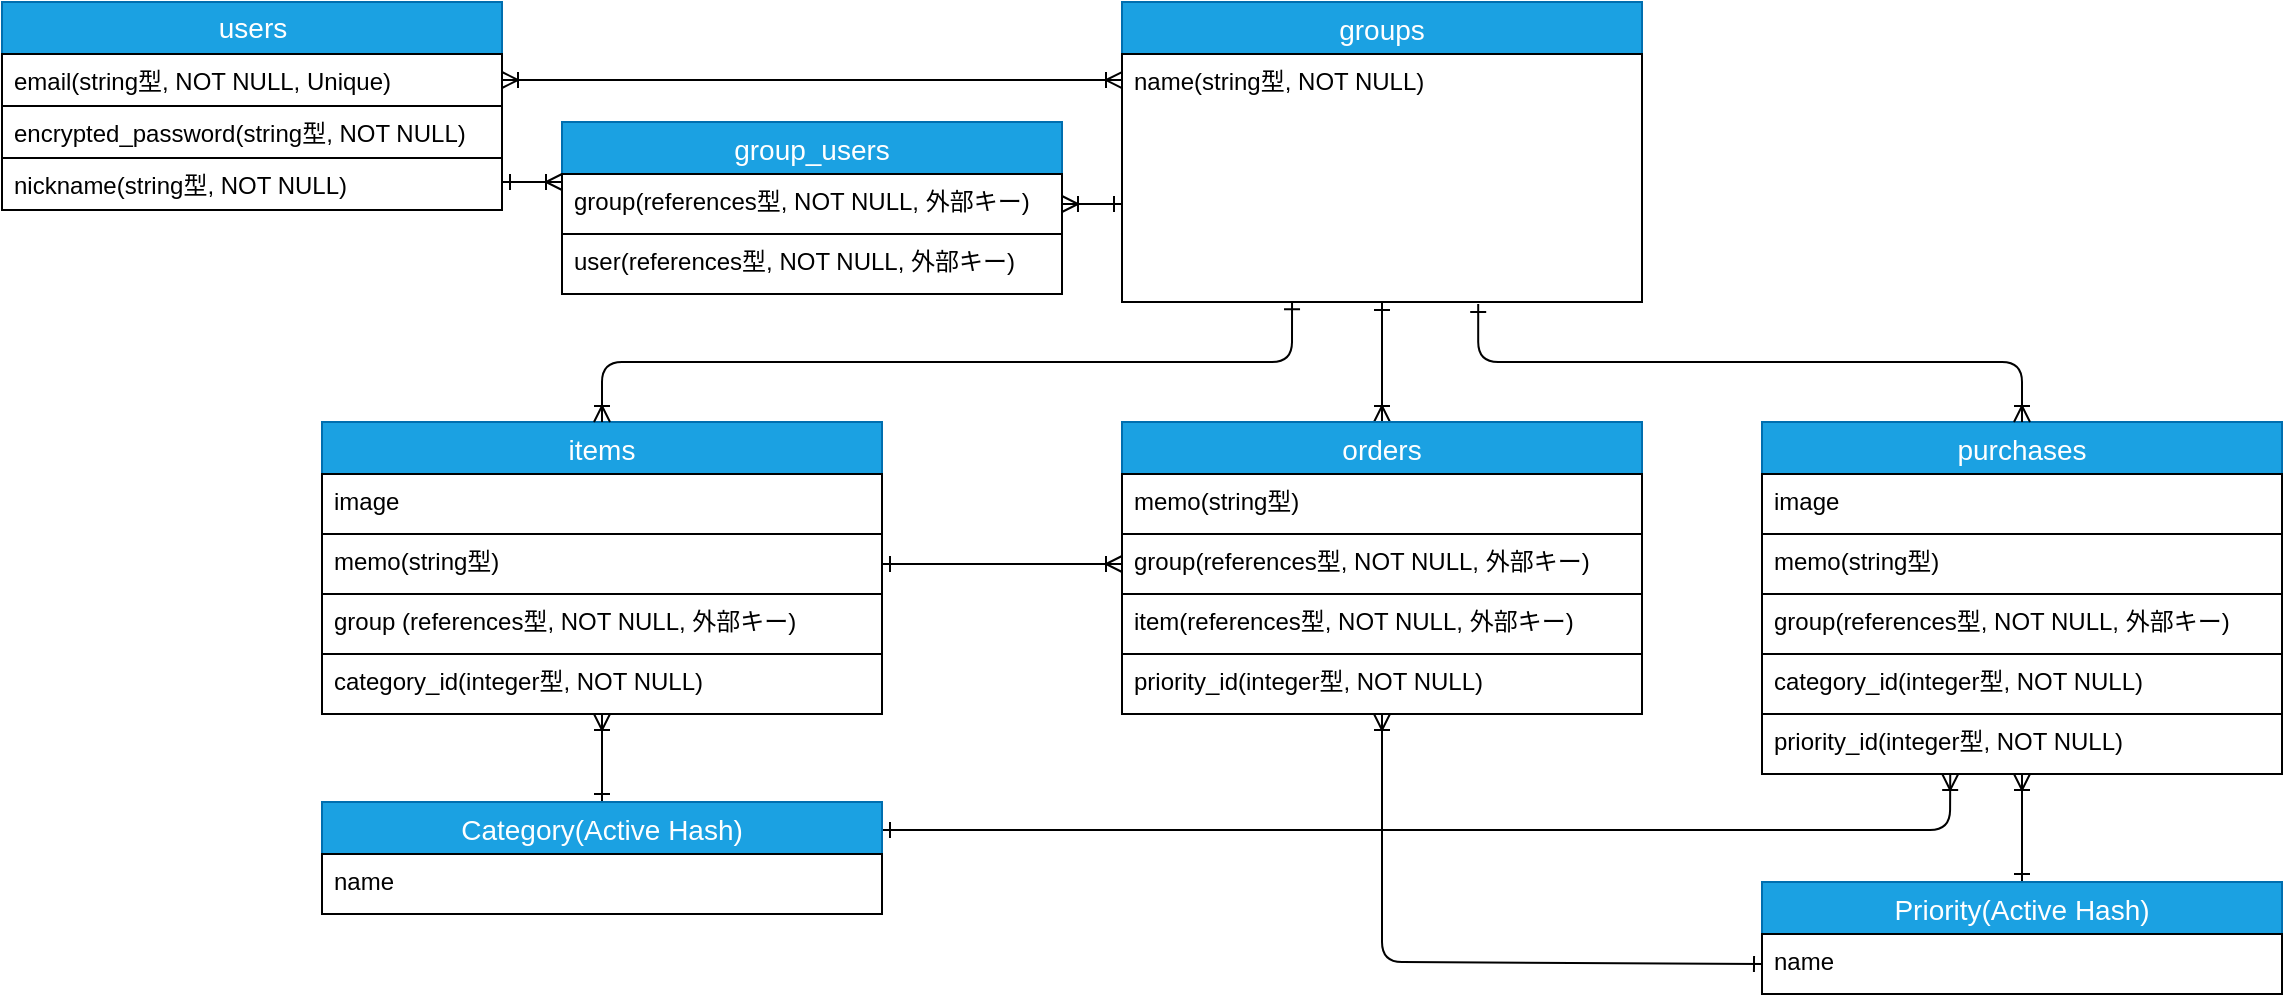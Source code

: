 <mxfile>
    <diagram id="Yd5yIPwdDetNlnfdBi-N" name="ページ1">
        <mxGraphModel dx="320" dy="362" grid="1" gridSize="10" guides="1" tooltips="1" connect="1" arrows="1" fold="1" page="1" pageScale="1" pageWidth="1169" pageHeight="827" background="#ffffff" math="0" shadow="0">
            <root>
                <mxCell id="0"/>
                <mxCell id="1" parent="0"/>
                <mxCell id="33" value="&lt;font style=&quot;font-size: 14px;&quot;&gt;users&lt;/font&gt;" style="swimlane;fontStyle=0;childLayout=stackLayout;horizontal=1;startSize=26;fillColor=#1ba1e2;horizontalStack=0;resizeParent=1;resizeParentMax=0;resizeLast=0;collapsible=1;marginBottom=0;html=1;fontColor=#ffffff;strokeColor=#006EAF;" parent="1" vertex="1">
                    <mxGeometry x="15" y="40" width="250" height="104" as="geometry"/>
                </mxCell>
                <mxCell id="37" value="email(string型, NOT NULL, Unique)" style="text;strokeColor=#000000;fillColor=none;align=left;verticalAlign=top;spacingLeft=4;spacingRight=4;overflow=hidden;rotatable=0;points=[[0,0.5],[1,0.5]];portConstraint=eastwest;whiteSpace=wrap;html=1;fontColor=#000000;" parent="33" vertex="1">
                    <mxGeometry y="26" width="250" height="26" as="geometry"/>
                </mxCell>
                <mxCell id="38" value="encrypted_password(string型, NOT NULL)" style="text;strokeColor=#000000;fillColor=none;align=left;verticalAlign=top;spacingLeft=4;spacingRight=4;overflow=hidden;rotatable=0;points=[[0,0.5],[1,0.5]];portConstraint=eastwest;whiteSpace=wrap;html=1;fontColor=#000000;" parent="33" vertex="1">
                    <mxGeometry y="52" width="250" height="26" as="geometry"/>
                </mxCell>
                <mxCell id="39" value="nickname(string型, NOT NULL)" style="text;strokeColor=#000000;fillColor=none;align=left;verticalAlign=top;spacingLeft=4;spacingRight=4;overflow=hidden;rotatable=0;points=[[0,0.5],[1,0.5]];portConstraint=eastwest;whiteSpace=wrap;html=1;fontColor=#000000;" parent="33" vertex="1">
                    <mxGeometry y="78" width="250" height="26" as="geometry"/>
                </mxCell>
                <mxCell id="40" value="group_users" style="swimlane;fontStyle=0;childLayout=stackLayout;horizontal=1;startSize=26;horizontalStack=0;resizeParent=1;resizeParentMax=0;resizeLast=0;collapsible=1;marginBottom=0;align=center;fontSize=14;strokeColor=#006EAF;fillColor=#1ba1e2;fontColor=#ffffff;" parent="1" vertex="1">
                    <mxGeometry x="295" y="100" width="250" height="86" as="geometry"/>
                </mxCell>
                <mxCell id="42" value="group(references型, NOT NULL, 外部キー)" style="text;strokeColor=#000000;fillColor=none;spacingLeft=4;spacingRight=4;overflow=hidden;rotatable=0;points=[[0,0.5],[1,0.5]];portConstraint=eastwest;fontSize=12;fontColor=#000000;" parent="40" vertex="1">
                    <mxGeometry y="26" width="250" height="30" as="geometry"/>
                </mxCell>
                <mxCell id="41" value="user(references型, NOT NULL, 外部キー)" style="text;strokeColor=#000000;fillColor=none;spacingLeft=4;spacingRight=4;overflow=hidden;rotatable=0;points=[[0,0.5],[1,0.5]];portConstraint=eastwest;fontSize=12;fontColor=#000000;" parent="40" vertex="1">
                    <mxGeometry y="56" width="250" height="30" as="geometry"/>
                </mxCell>
                <mxCell id="44" value="groups" style="swimlane;fontStyle=0;childLayout=stackLayout;horizontal=1;startSize=26;horizontalStack=0;resizeParent=1;resizeParentMax=0;resizeLast=0;collapsible=1;marginBottom=0;align=center;fontSize=14;fontColor=#ffffff;strokeColor=#006EAF;fillColor=#1ba1e2;" parent="1" vertex="1">
                    <mxGeometry x="575" y="40" width="260" height="150" as="geometry"/>
                </mxCell>
                <mxCell id="46" value="name(string型, NOT NULL)" style="text;strokeColor=#000000;fillColor=none;spacingLeft=4;spacingRight=4;overflow=hidden;rotatable=0;points=[[0,0.5],[1,0.5]];portConstraint=eastwest;fontSize=12;fontColor=#000000;" parent="44" vertex="1">
                    <mxGeometry y="26" width="260" height="124" as="geometry"/>
                </mxCell>
                <mxCell id="65" style="edgeStyle=entityRelationEdgeStyle;html=1;exitX=1;exitY=0.5;exitDx=0;exitDy=0;entryX=0;entryY=0.105;entryDx=0;entryDy=0;entryPerimeter=0;startArrow=ERoneToMany;startFill=0;endArrow=ERoneToMany;endFill=0;fontColor=#000000;strokeColor=#000000;" parent="1" source="37" target="46" edge="1">
                    <mxGeometry relative="1" as="geometry"/>
                </mxCell>
                <mxCell id="122" value="" style="edgeStyle=none;html=1;startArrow=ERoneToMany;startFill=0;endArrow=ERone;endFill=0;exitX=0.5;exitY=0;exitDx=0;exitDy=0;fontColor=#000000;strokeColor=#000000;" parent="1" source="66" target="46" edge="1">
                    <mxGeometry relative="1" as="geometry"/>
                </mxCell>
                <mxCell id="66" value="orders" style="swimlane;fontStyle=0;childLayout=stackLayout;horizontal=1;startSize=26;horizontalStack=0;resizeParent=1;resizeParentMax=0;resizeLast=0;collapsible=1;marginBottom=0;align=center;fontSize=14;fontColor=#ffffff;strokeColor=#006EAF;fillColor=#1ba1e2;" parent="1" vertex="1">
                    <mxGeometry x="575" y="250" width="260" height="146" as="geometry"/>
                </mxCell>
                <mxCell id="68" value="memo(string型)" style="text;strokeColor=#000000;fillColor=none;spacingLeft=4;spacingRight=4;overflow=hidden;rotatable=0;points=[[0,0.5],[1,0.5]];portConstraint=eastwest;fontSize=12;fontColor=#000000;" parent="66" vertex="1">
                    <mxGeometry y="26" width="260" height="30" as="geometry"/>
                </mxCell>
                <mxCell id="69" value="group(references型, NOT NULL, 外部キー)" style="text;strokeColor=#000000;fillColor=none;spacingLeft=4;spacingRight=4;overflow=hidden;rotatable=0;points=[[0,0.5],[1,0.5]];portConstraint=eastwest;fontSize=12;fontColor=#000000;" parent="66" vertex="1">
                    <mxGeometry y="56" width="260" height="30" as="geometry"/>
                </mxCell>
                <mxCell id="141" value="item(references型, NOT NULL, 外部キー)" style="text;strokeColor=#000000;fillColor=none;spacingLeft=4;spacingRight=4;overflow=hidden;rotatable=0;points=[[0,0.5],[1,0.5]];portConstraint=eastwest;fontSize=12;fontColor=#000000;" parent="66" vertex="1">
                    <mxGeometry y="86" width="260" height="30" as="geometry"/>
                </mxCell>
                <mxCell id="73" value="priority_id(integer型, NOT NULL)&#10;" style="text;strokeColor=#000000;fillColor=none;spacingLeft=4;spacingRight=4;overflow=hidden;rotatable=0;points=[[0,0.5],[1,0.5]];portConstraint=eastwest;fontSize=12;fontColor=#000000;" parent="66" vertex="1">
                    <mxGeometry y="116" width="260" height="30" as="geometry"/>
                </mxCell>
                <mxCell id="138" value="" style="edgeStyle=none;html=1;fontSize=14;startArrow=ERone;startFill=0;endArrow=ERoneToMany;endFill=0;exitX=0;exitY=0.5;exitDx=0;exitDy=0;fontColor=#000000;strokeColor=#000000;" parent="1" source="150" target="73" edge="1">
                    <mxGeometry relative="1" as="geometry">
                        <mxPoint x="705" y="480" as="sourcePoint"/>
                        <Array as="points">
                            <mxPoint x="705" y="520"/>
                        </Array>
                    </mxGeometry>
                </mxCell>
                <mxCell id="74" value="items" style="swimlane;fontStyle=0;childLayout=stackLayout;horizontal=1;startSize=26;horizontalStack=0;resizeParent=1;resizeParentMax=0;resizeLast=0;collapsible=1;marginBottom=0;align=center;fontSize=14;fontColor=#ffffff;strokeColor=#006EAF;fillColor=#1ba1e2;" parent="1" vertex="1">
                    <mxGeometry x="175" y="250" width="280" height="146" as="geometry"/>
                </mxCell>
                <mxCell id="75" value="image" style="text;strokeColor=#000000;fillColor=none;spacingLeft=4;spacingRight=4;overflow=hidden;rotatable=0;points=[[0,0.5],[1,0.5]];portConstraint=eastwest;fontSize=12;fontColor=#000000;" parent="74" vertex="1">
                    <mxGeometry y="26" width="280" height="30" as="geometry"/>
                </mxCell>
                <mxCell id="76" value="memo(string型)" style="text;strokeColor=#000000;fillColor=none;spacingLeft=4;spacingRight=4;overflow=hidden;rotatable=0;points=[[0,0.5],[1,0.5]];portConstraint=eastwest;fontSize=12;fontColor=#000000;" parent="74" vertex="1">
                    <mxGeometry y="56" width="280" height="30" as="geometry"/>
                </mxCell>
                <mxCell id="78" value="group (references型, NOT NULL, 外部キー)" style="text;strokeColor=#000000;fillColor=none;spacingLeft=4;spacingRight=4;overflow=hidden;rotatable=0;points=[[0,0.5],[1,0.5]];portConstraint=eastwest;fontSize=12;fontColor=#000000;" parent="74" vertex="1">
                    <mxGeometry y="86" width="280" height="30" as="geometry"/>
                </mxCell>
                <mxCell id="93" value="category_id(integer型, NOT NULL)" style="text;strokeColor=#000000;fillColor=none;spacingLeft=4;spacingRight=4;overflow=hidden;rotatable=0;points=[[0,0.5],[1,0.5]];portConstraint=eastwest;fontSize=12;fontColor=#000000;" parent="74" vertex="1">
                    <mxGeometry y="116" width="280" height="30" as="geometry"/>
                </mxCell>
                <mxCell id="134" value="" style="edgeStyle=none;html=1;startArrow=ERone;startFill=0;endArrow=ERoneToMany;endFill=0;fontColor=#000000;strokeColor=#000000;" parent="1" source="90" target="93" edge="1">
                    <mxGeometry relative="1" as="geometry"/>
                </mxCell>
                <mxCell id="153" style="edgeStyle=none;html=1;exitX=1;exitY=0.25;exitDx=0;exitDy=0;startArrow=ERone;startFill=0;endArrow=ERoneToMany;endFill=0;entryX=0.362;entryY=1;entryDx=0;entryDy=0;entryPerimeter=0;fontColor=#000000;strokeColor=#000000;" parent="1" source="90" target="148" edge="1">
                    <mxGeometry relative="1" as="geometry">
                        <mxPoint x="987" y="430" as="targetPoint"/>
                        <Array as="points">
                            <mxPoint x="875" y="454"/>
                            <mxPoint x="989" y="454"/>
                        </Array>
                    </mxGeometry>
                </mxCell>
                <mxCell id="90" value="Category(Active Hash)" style="swimlane;fontStyle=0;childLayout=stackLayout;horizontal=1;startSize=26;horizontalStack=0;resizeParent=1;resizeParentMax=0;resizeLast=0;collapsible=1;marginBottom=0;align=center;fontSize=14;fontColor=#ffffff;strokeColor=#006EAF;fillColor=#1ba1e2;" parent="1" vertex="1">
                    <mxGeometry x="175" y="440" width="280" height="56" as="geometry"/>
                </mxCell>
                <mxCell id="91" value="name" style="text;strokeColor=#000000;fillColor=none;spacingLeft=4;spacingRight=4;overflow=hidden;rotatable=0;points=[[0,0.5],[1,0.5]];portConstraint=eastwest;fontSize=12;fontColor=#000000;" parent="90" vertex="1">
                    <mxGeometry y="26" width="280" height="30" as="geometry"/>
                </mxCell>
                <mxCell id="117" style="edgeStyle=orthogonalEdgeStyle;html=1;exitX=0.327;exitY=0.997;exitDx=0;exitDy=0;entryX=0.5;entryY=0;entryDx=0;entryDy=0;startArrow=ERone;startFill=0;endArrow=ERoneToMany;endFill=0;exitPerimeter=0;fontColor=#000000;strokeColor=#000000;" parent="1" source="46" target="74" edge="1">
                    <mxGeometry relative="1" as="geometry"/>
                </mxCell>
                <mxCell id="128" value="" style="edgeStyle=none;html=1;startArrow=ERoneToMany;startFill=0;endArrow=ERone;endFill=0;fontColor=#000000;strokeColor=#000000;" parent="1" edge="1">
                    <mxGeometry relative="1" as="geometry">
                        <mxPoint x="295" y="130" as="sourcePoint"/>
                        <mxPoint x="265" y="130" as="targetPoint"/>
                    </mxGeometry>
                </mxCell>
                <mxCell id="130" style="edgeStyle=none;html=1;exitX=1;exitY=0.5;exitDx=0;exitDy=0;entryX=0;entryY=0.605;entryDx=0;entryDy=0;entryPerimeter=0;startArrow=ERoneToMany;startFill=0;endArrow=ERone;endFill=0;fontColor=#000000;strokeColor=#000000;" parent="1" source="42" target="46" edge="1">
                    <mxGeometry relative="1" as="geometry"/>
                </mxCell>
                <mxCell id="140" style="edgeStyle=none;html=1;exitX=1;exitY=0.5;exitDx=0;exitDy=0;entryX=0;entryY=0.5;entryDx=0;entryDy=0;endArrow=ERoneToMany;endFill=0;startArrow=ERone;startFill=0;fontColor=#000000;strokeColor=#000000;" parent="1" source="76" target="69" edge="1">
                    <mxGeometry relative="1" as="geometry"/>
                </mxCell>
                <mxCell id="142" value="purchases" style="swimlane;fontStyle=0;childLayout=stackLayout;horizontal=1;startSize=26;horizontalStack=0;resizeParent=1;resizeParentMax=0;resizeLast=0;collapsible=1;marginBottom=0;align=center;fontSize=14;fontColor=#ffffff;strokeColor=#006EAF;fillColor=#1ba1e2;" parent="1" vertex="1">
                    <mxGeometry x="895" y="250" width="260" height="176" as="geometry"/>
                </mxCell>
                <mxCell id="143" value="image" style="text;strokeColor=#000000;fillColor=none;spacingLeft=4;spacingRight=4;overflow=hidden;rotatable=0;points=[[0,0.5],[1,0.5]];portConstraint=eastwest;fontSize=12;fontColor=#000000;" parent="142" vertex="1">
                    <mxGeometry y="26" width="260" height="30" as="geometry"/>
                </mxCell>
                <mxCell id="144" value="memo(string型)" style="text;strokeColor=#000000;fillColor=none;spacingLeft=4;spacingRight=4;overflow=hidden;rotatable=0;points=[[0,0.5],[1,0.5]];portConstraint=eastwest;fontSize=12;fontColor=#000000;" parent="142" vertex="1">
                    <mxGeometry y="56" width="260" height="30" as="geometry"/>
                </mxCell>
                <mxCell id="145" value="group(references型, NOT NULL, 外部キー)" style="text;strokeColor=#000000;fillColor=none;spacingLeft=4;spacingRight=4;overflow=hidden;rotatable=0;points=[[0,0.5],[1,0.5]];portConstraint=eastwest;fontSize=12;fontColor=#000000;" parent="142" vertex="1">
                    <mxGeometry y="86" width="260" height="30" as="geometry"/>
                </mxCell>
                <mxCell id="147" value="category_id(integer型, NOT NULL)" style="text;strokeColor=#000000;fillColor=none;spacingLeft=4;spacingRight=4;overflow=hidden;rotatable=0;points=[[0,0.5],[1,0.5]];portConstraint=eastwest;fontSize=12;fontColor=#000000;" parent="142" vertex="1">
                    <mxGeometry y="116" width="260" height="30" as="geometry"/>
                </mxCell>
                <mxCell id="148" value="priority_id(integer型, NOT NULL)&#10;" style="text;strokeColor=#000000;fillColor=none;spacingLeft=4;spacingRight=4;overflow=hidden;rotatable=0;points=[[0,0.5],[1,0.5]];portConstraint=eastwest;fontSize=12;fontColor=#000000;" parent="142" vertex="1">
                    <mxGeometry y="146" width="260" height="30" as="geometry"/>
                </mxCell>
                <mxCell id="152" style="edgeStyle=none;html=1;exitX=0.5;exitY=0;exitDx=0;exitDy=0;entryX=0.5;entryY=1;entryDx=0;entryDy=0;entryPerimeter=0;startArrow=ERone;startFill=0;endArrow=ERoneToMany;endFill=0;fontColor=#000000;strokeColor=#000000;" parent="1" source="149" target="148" edge="1">
                    <mxGeometry relative="1" as="geometry"/>
                </mxCell>
                <mxCell id="149" value="Priority(Active Hash)" style="swimlane;fontStyle=0;childLayout=stackLayout;horizontal=1;startSize=26;horizontalStack=0;resizeParent=1;resizeParentMax=0;resizeLast=0;collapsible=1;marginBottom=0;align=center;fontSize=14;fontColor=#ffffff;strokeColor=#006EAF;fillColor=#1ba1e2;" parent="1" vertex="1">
                    <mxGeometry x="895" y="480" width="260" height="56" as="geometry"/>
                </mxCell>
                <mxCell id="150" value="name" style="text;strokeColor=#000000;fillColor=none;spacingLeft=4;spacingRight=4;overflow=hidden;rotatable=0;points=[[0,0.5],[1,0.5]];portConstraint=eastwest;fontSize=12;fontColor=#000000;" parent="149" vertex="1">
                    <mxGeometry y="26" width="260" height="30" as="geometry"/>
                </mxCell>
                <mxCell id="154" style="edgeStyle=orthogonalEdgeStyle;html=1;exitX=0.685;exitY=1.008;exitDx=0;exitDy=0;entryX=0.5;entryY=0;entryDx=0;entryDy=0;startArrow=ERone;startFill=0;endArrow=ERoneToMany;endFill=0;exitPerimeter=0;fontColor=#000000;strokeColor=#000000;" parent="1" source="46" target="142" edge="1">
                    <mxGeometry relative="1" as="geometry">
                        <Array as="points">
                            <mxPoint x="753" y="220"/>
                            <mxPoint x="1025" y="220"/>
                        </Array>
                    </mxGeometry>
                </mxCell>
            </root>
        </mxGraphModel>
    </diagram>
</mxfile>